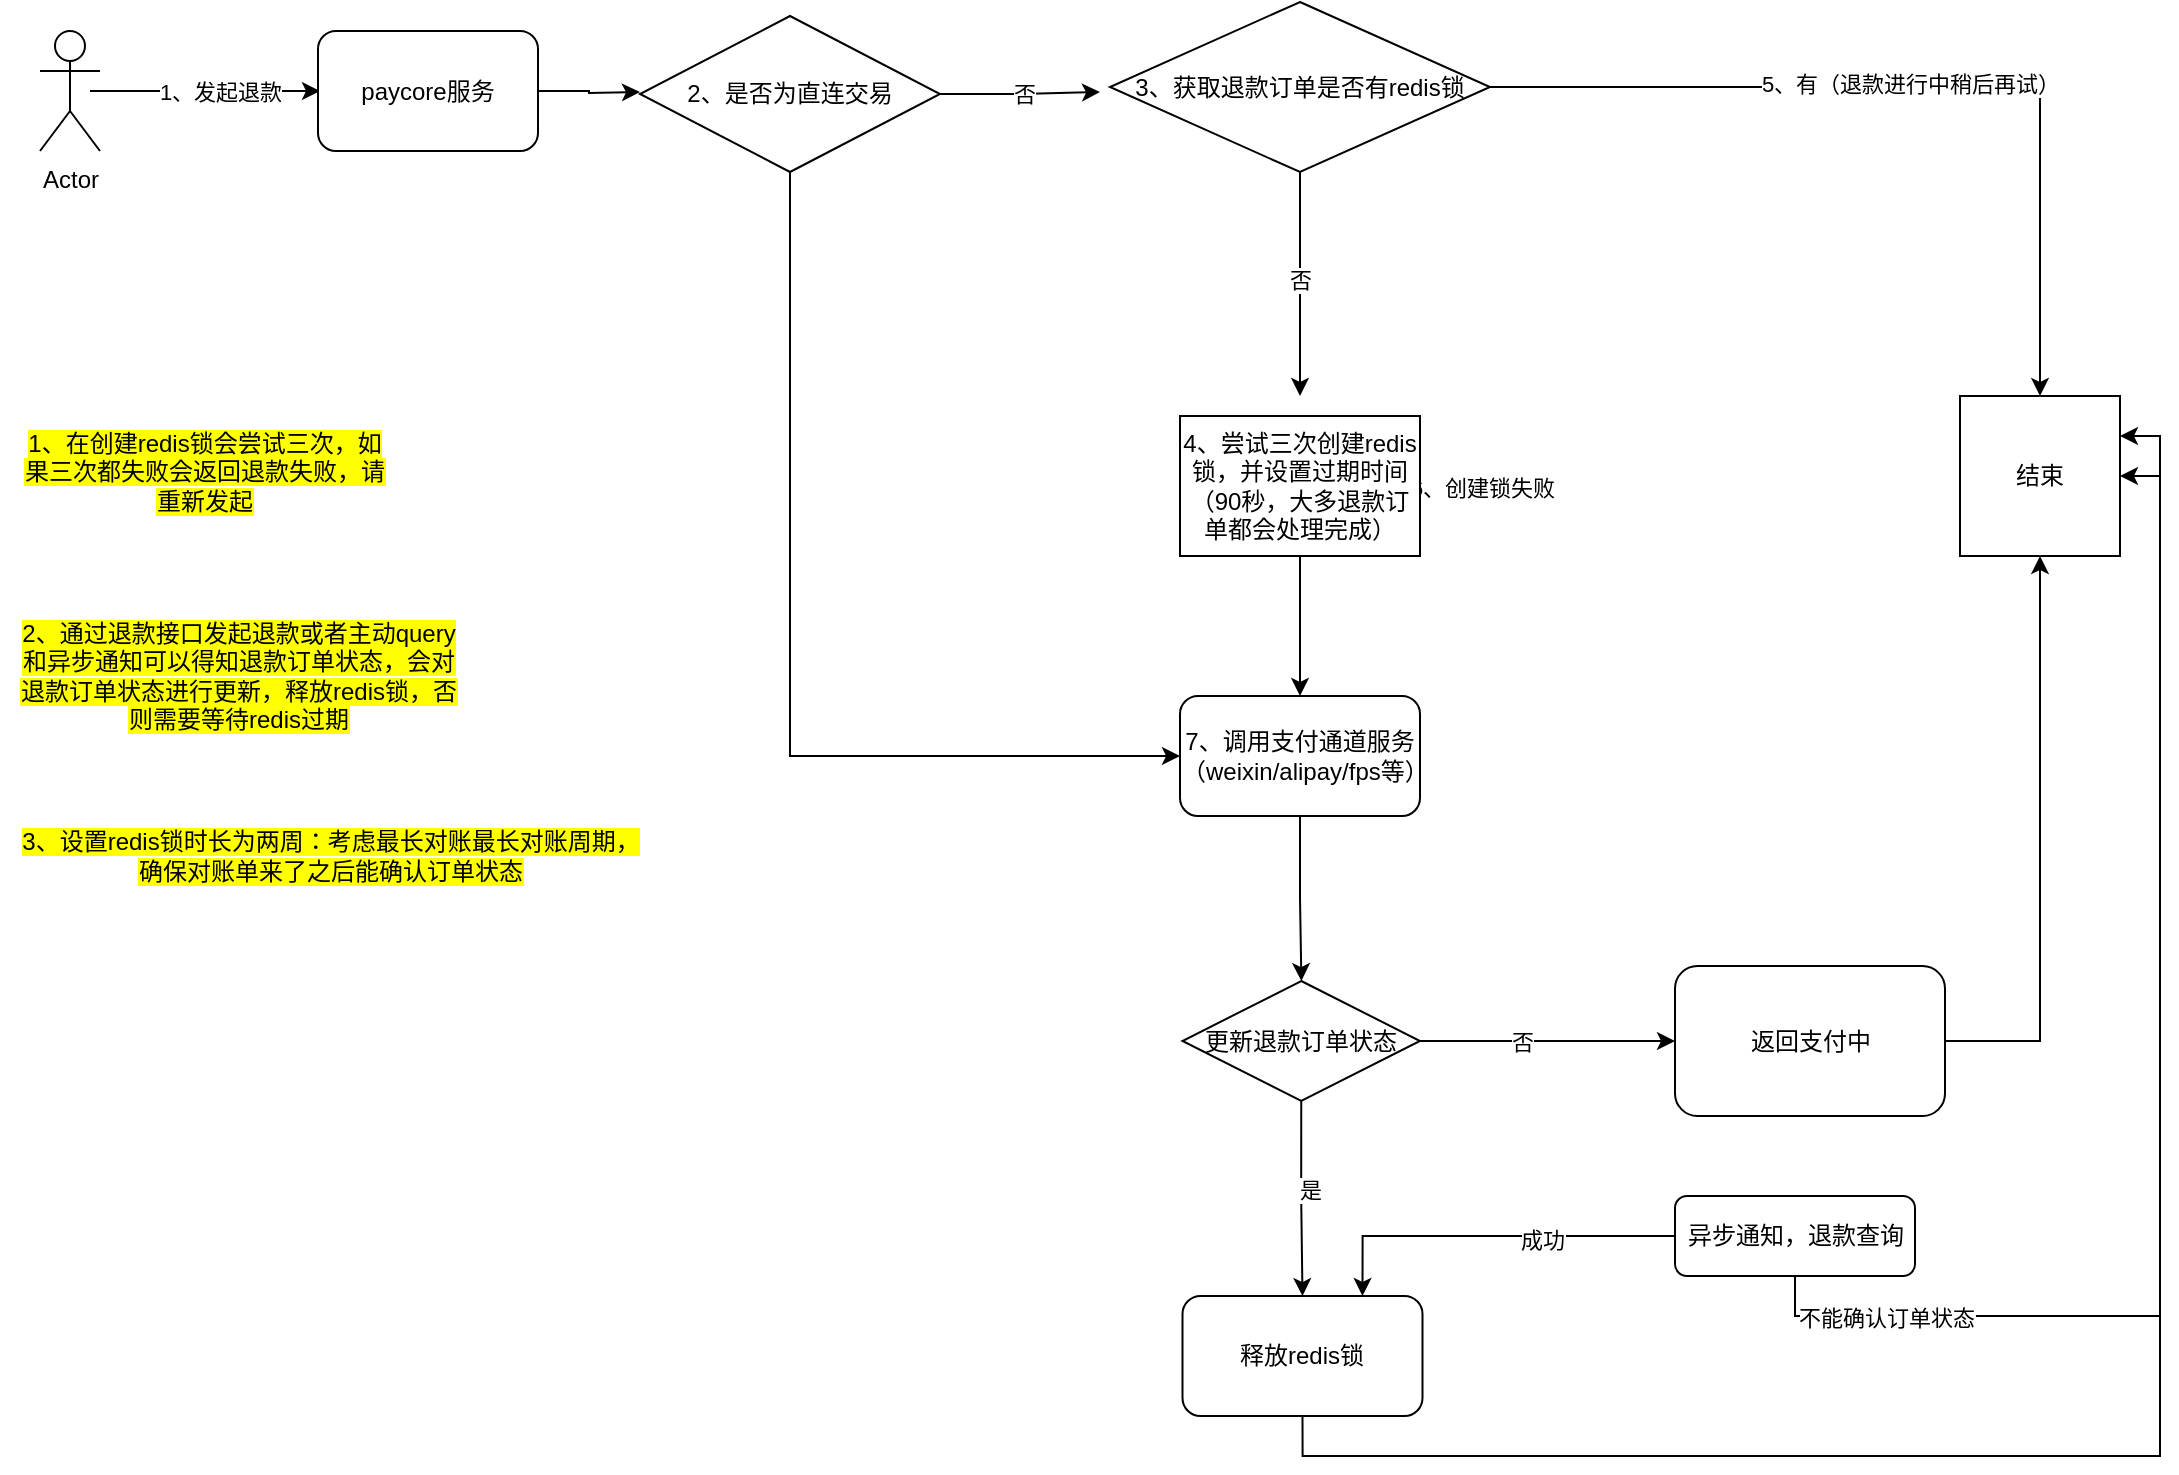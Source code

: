 <mxfile version="27.0.5">
  <diagram name="第 1 页" id="ZjrSGvgwIU7UQfZTokUd">
    <mxGraphModel dx="1426" dy="874" grid="1" gridSize="10" guides="1" tooltips="1" connect="1" arrows="1" fold="1" page="1" pageScale="1" pageWidth="827" pageHeight="1169" math="0" shadow="0">
      <root>
        <mxCell id="0" />
        <mxCell id="1" parent="0" />
        <mxCell id="QS_gzMezKBBXRja1QmdW-1" style="edgeStyle=orthogonalEdgeStyle;rounded=0;orthogonalLoop=1;jettySize=auto;html=1;exitX=0.5;exitY=0.5;exitDx=0;exitDy=0;exitPerimeter=0;" parent="1" edge="1">
          <mxGeometry relative="1" as="geometry">
            <mxPoint x="300" y="147.5" as="targetPoint" />
            <mxPoint x="185" y="147.5" as="sourcePoint" />
          </mxGeometry>
        </mxCell>
        <mxCell id="QS_gzMezKBBXRja1QmdW-2" value="1、发起退款" style="edgeLabel;html=1;align=center;verticalAlign=middle;resizable=0;points=[];" parent="QS_gzMezKBBXRja1QmdW-1" vertex="1" connectable="0">
          <mxGeometry x="-0.181" y="-4" relative="1" as="geometry">
            <mxPoint x="18" y="-4" as="offset" />
          </mxGeometry>
        </mxCell>
        <mxCell id="QS_gzMezKBBXRja1QmdW-29" style="edgeStyle=orthogonalEdgeStyle;rounded=0;orthogonalLoop=1;jettySize=auto;html=1;exitX=1;exitY=0.5;exitDx=0;exitDy=0;" parent="1" source="QS_gzMezKBBXRja1QmdW-4" edge="1">
          <mxGeometry relative="1" as="geometry">
            <mxPoint x="460" y="148" as="targetPoint" />
          </mxGeometry>
        </mxCell>
        <mxCell id="QS_gzMezKBBXRja1QmdW-4" value="paycore服务" style="rounded=1;whiteSpace=wrap;html=1;" parent="1" vertex="1">
          <mxGeometry x="299" y="117.5" width="110" height="60" as="geometry" />
        </mxCell>
        <mxCell id="QS_gzMezKBBXRja1QmdW-5" style="edgeStyle=orthogonalEdgeStyle;rounded=0;orthogonalLoop=1;jettySize=auto;html=1;exitX=1;exitY=0.5;exitDx=0;exitDy=0;entryX=0.5;entryY=0;entryDx=0;entryDy=0;" parent="1" source="QS_gzMezKBBXRja1QmdW-9" target="QS_gzMezKBBXRja1QmdW-10" edge="1">
          <mxGeometry relative="1" as="geometry">
            <mxPoint x="875" y="145" as="targetPoint" />
          </mxGeometry>
        </mxCell>
        <mxCell id="QS_gzMezKBBXRja1QmdW-6" value="5、有（退款进行中稍后再试）" style="edgeLabel;html=1;align=center;verticalAlign=middle;resizable=0;points=[];" parent="QS_gzMezKBBXRja1QmdW-5" vertex="1" connectable="0">
          <mxGeometry x="-0.079" y="-2" relative="1" as="geometry">
            <mxPoint x="12" y="-4" as="offset" />
          </mxGeometry>
        </mxCell>
        <mxCell id="uaHWE86fBP5YHGHeMzCt-16" style="edgeStyle=orthogonalEdgeStyle;rounded=0;orthogonalLoop=1;jettySize=auto;html=1;exitX=0.5;exitY=1;exitDx=0;exitDy=0;" edge="1" parent="1" source="QS_gzMezKBBXRja1QmdW-9">
          <mxGeometry relative="1" as="geometry">
            <mxPoint x="790" y="300" as="targetPoint" />
          </mxGeometry>
        </mxCell>
        <mxCell id="uaHWE86fBP5YHGHeMzCt-18" value="否" style="edgeLabel;html=1;align=center;verticalAlign=middle;resizable=0;points=[];" vertex="1" connectable="0" parent="uaHWE86fBP5YHGHeMzCt-16">
          <mxGeometry x="-0.04" relative="1" as="geometry">
            <mxPoint as="offset" />
          </mxGeometry>
        </mxCell>
        <mxCell id="QS_gzMezKBBXRja1QmdW-9" value="3、获取退款订单是否有redis锁" style="rhombus;whiteSpace=wrap;html=1;" parent="1" vertex="1">
          <mxGeometry x="695" y="103" width="190" height="85" as="geometry" />
        </mxCell>
        <mxCell id="QS_gzMezKBBXRja1QmdW-10" value="结束" style="whiteSpace=wrap;html=1;aspect=fixed;" parent="1" vertex="1">
          <mxGeometry x="1120" y="300" width="80" height="80" as="geometry" />
        </mxCell>
        <mxCell id="uaHWE86fBP5YHGHeMzCt-5" style="edgeStyle=orthogonalEdgeStyle;rounded=0;orthogonalLoop=1;jettySize=auto;html=1;" edge="1" parent="1" source="QS_gzMezKBBXRja1QmdW-12">
          <mxGeometry relative="1" as="geometry">
            <mxPoint x="910" y="345" as="targetPoint" />
          </mxGeometry>
        </mxCell>
        <mxCell id="uaHWE86fBP5YHGHeMzCt-6" value="6、创建锁失败" style="edgeLabel;html=1;align=center;verticalAlign=middle;resizable=0;points=[];" vertex="1" connectable="0" parent="uaHWE86fBP5YHGHeMzCt-5">
          <mxGeometry x="0.045" relative="1" as="geometry">
            <mxPoint as="offset" />
          </mxGeometry>
        </mxCell>
        <mxCell id="uaHWE86fBP5YHGHeMzCt-21" style="edgeStyle=orthogonalEdgeStyle;rounded=0;orthogonalLoop=1;jettySize=auto;html=1;exitX=0.5;exitY=1;exitDx=0;exitDy=0;entryX=0.5;entryY=0;entryDx=0;entryDy=0;" edge="1" parent="1" source="QS_gzMezKBBXRja1QmdW-12" target="QS_gzMezKBBXRja1QmdW-22">
          <mxGeometry relative="1" as="geometry" />
        </mxCell>
        <mxCell id="QS_gzMezKBBXRja1QmdW-12" value="4、尝试三次创建redis锁，并设置过期时间（90秒，大多退款订单都会处理完成）" style="rounded=0;whiteSpace=wrap;html=1;" parent="1" vertex="1">
          <mxGeometry x="730" y="310" width="120" height="70" as="geometry" />
        </mxCell>
        <mxCell id="QS_gzMezKBBXRja1QmdW-16" style="edgeStyle=orthogonalEdgeStyle;rounded=0;orthogonalLoop=1;jettySize=auto;html=1;exitX=0.5;exitY=1;exitDx=0;exitDy=0;entryX=0.5;entryY=0;entryDx=0;entryDy=0;" parent="1" source="QS_gzMezKBBXRja1QmdW-27" target="QS_gzMezKBBXRja1QmdW-24" edge="1">
          <mxGeometry relative="1" as="geometry">
            <mxPoint x="750" y="695" as="targetPoint" />
          </mxGeometry>
        </mxCell>
        <mxCell id="QS_gzMezKBBXRja1QmdW-34" value="是" style="edgeLabel;html=1;align=center;verticalAlign=middle;resizable=0;points=[];" parent="QS_gzMezKBBXRja1QmdW-16" vertex="1" connectable="0">
          <mxGeometry x="-0.101" y="4" relative="1" as="geometry">
            <mxPoint as="offset" />
          </mxGeometry>
        </mxCell>
        <mxCell id="QS_gzMezKBBXRja1QmdW-22" value="7、调用支付通道服务（weixin/alipay/fps等）" style="rounded=1;whiteSpace=wrap;html=1;" parent="1" vertex="1">
          <mxGeometry x="730" y="450" width="120" height="60" as="geometry" />
        </mxCell>
        <mxCell id="QS_gzMezKBBXRja1QmdW-23" style="edgeStyle=orthogonalEdgeStyle;rounded=0;orthogonalLoop=1;jettySize=auto;html=1;exitX=0.5;exitY=1;exitDx=0;exitDy=0;entryX=1;entryY=0.5;entryDx=0;entryDy=0;" parent="1" source="QS_gzMezKBBXRja1QmdW-24" target="QS_gzMezKBBXRja1QmdW-10" edge="1">
          <mxGeometry relative="1" as="geometry" />
        </mxCell>
        <mxCell id="QS_gzMezKBBXRja1QmdW-24" value="释放redis锁" style="rounded=1;whiteSpace=wrap;html=1;" parent="1" vertex="1">
          <mxGeometry x="731.25" y="750" width="120" height="60" as="geometry" />
        </mxCell>
        <mxCell id="uaHWE86fBP5YHGHeMzCt-20" style="edgeStyle=orthogonalEdgeStyle;rounded=0;orthogonalLoop=1;jettySize=auto;html=1;exitX=0;exitY=0.5;exitDx=0;exitDy=0;entryX=0.5;entryY=1;entryDx=0;entryDy=0;" edge="1" parent="1" source="QS_gzMezKBBXRja1QmdW-26" target="QS_gzMezKBBXRja1QmdW-10">
          <mxGeometry relative="1" as="geometry" />
        </mxCell>
        <mxCell id="QS_gzMezKBBXRja1QmdW-26" value="返回支付中" style="rounded=1;whiteSpace=wrap;html=1;direction=west;" parent="1" vertex="1">
          <mxGeometry x="977.5" y="585" width="135" height="75" as="geometry" />
        </mxCell>
        <mxCell id="QS_gzMezKBBXRja1QmdW-28" value="Actor" style="shape=umlActor;verticalLabelPosition=bottom;verticalAlign=top;html=1;outlineConnect=0;" parent="1" vertex="1">
          <mxGeometry x="160" y="117.5" width="30" height="60" as="geometry" />
        </mxCell>
        <mxCell id="QS_gzMezKBBXRja1QmdW-31" style="edgeStyle=orthogonalEdgeStyle;rounded=0;orthogonalLoop=1;jettySize=auto;html=1;exitX=1;exitY=0.5;exitDx=0;exitDy=0;" parent="1" source="QS_gzMezKBBXRja1QmdW-30" edge="1">
          <mxGeometry relative="1" as="geometry">
            <mxPoint x="690" y="148" as="targetPoint" />
          </mxGeometry>
        </mxCell>
        <mxCell id="QS_gzMezKBBXRja1QmdW-32" value="否" style="edgeLabel;html=1;align=center;verticalAlign=middle;resizable=0;points=[];" parent="QS_gzMezKBBXRja1QmdW-31" vertex="1" connectable="0">
          <mxGeometry x="0.043" relative="1" as="geometry">
            <mxPoint as="offset" />
          </mxGeometry>
        </mxCell>
        <mxCell id="QS_gzMezKBBXRja1QmdW-33" style="edgeStyle=orthogonalEdgeStyle;rounded=0;orthogonalLoop=1;jettySize=auto;html=1;exitX=0.5;exitY=1;exitDx=0;exitDy=0;entryX=0;entryY=0.5;entryDx=0;entryDy=0;" parent="1" source="QS_gzMezKBBXRja1QmdW-30" target="QS_gzMezKBBXRja1QmdW-22" edge="1">
          <mxGeometry relative="1" as="geometry" />
        </mxCell>
        <mxCell id="QS_gzMezKBBXRja1QmdW-30" value="2、是否为直连交易" style="rhombus;whiteSpace=wrap;html=1;" parent="1" vertex="1">
          <mxGeometry x="460" y="110" width="150" height="78" as="geometry" />
        </mxCell>
        <mxCell id="uaHWE86fBP5YHGHeMzCt-2" value="" style="edgeStyle=orthogonalEdgeStyle;rounded=0;orthogonalLoop=1;jettySize=auto;html=1;exitX=0.5;exitY=1;exitDx=0;exitDy=0;" edge="1" parent="1" source="QS_gzMezKBBXRja1QmdW-22" target="QS_gzMezKBBXRja1QmdW-27">
          <mxGeometry relative="1" as="geometry">
            <mxPoint x="750" y="595" as="targetPoint" />
            <mxPoint x="750" y="510" as="sourcePoint" />
          </mxGeometry>
        </mxCell>
        <mxCell id="uaHWE86fBP5YHGHeMzCt-7" style="edgeStyle=orthogonalEdgeStyle;rounded=0;orthogonalLoop=1;jettySize=auto;html=1;entryX=1;entryY=0.5;entryDx=0;entryDy=0;" edge="1" parent="1" source="QS_gzMezKBBXRja1QmdW-27" target="QS_gzMezKBBXRja1QmdW-26">
          <mxGeometry relative="1" as="geometry" />
        </mxCell>
        <mxCell id="uaHWE86fBP5YHGHeMzCt-8" value="否" style="edgeLabel;html=1;align=center;verticalAlign=middle;resizable=0;points=[];" vertex="1" connectable="0" parent="uaHWE86fBP5YHGHeMzCt-7">
          <mxGeometry x="-0.2" relative="1" as="geometry">
            <mxPoint as="offset" />
          </mxGeometry>
        </mxCell>
        <mxCell id="QS_gzMezKBBXRja1QmdW-27" value="更新退款订单状态" style="rhombus;whiteSpace=wrap;html=1;" parent="1" vertex="1">
          <mxGeometry x="731.25" y="592.5" width="118.75" height="60" as="geometry" />
        </mxCell>
        <mxCell id="uaHWE86fBP5YHGHeMzCt-12" style="edgeStyle=orthogonalEdgeStyle;rounded=0;orthogonalLoop=1;jettySize=auto;html=1;exitX=0;exitY=0.5;exitDx=0;exitDy=0;entryX=0.75;entryY=0;entryDx=0;entryDy=0;" edge="1" parent="1" source="uaHWE86fBP5YHGHeMzCt-10" target="QS_gzMezKBBXRja1QmdW-24">
          <mxGeometry relative="1" as="geometry" />
        </mxCell>
        <mxCell id="uaHWE86fBP5YHGHeMzCt-13" value="成功" style="edgeLabel;html=1;align=center;verticalAlign=middle;resizable=0;points=[];" vertex="1" connectable="0" parent="uaHWE86fBP5YHGHeMzCt-12">
          <mxGeometry x="-0.286" y="2" relative="1" as="geometry">
            <mxPoint as="offset" />
          </mxGeometry>
        </mxCell>
        <mxCell id="uaHWE86fBP5YHGHeMzCt-14" style="edgeStyle=orthogonalEdgeStyle;rounded=0;orthogonalLoop=1;jettySize=auto;html=1;exitX=0.5;exitY=1;exitDx=0;exitDy=0;entryX=1;entryY=0.25;entryDx=0;entryDy=0;" edge="1" parent="1" source="uaHWE86fBP5YHGHeMzCt-10" target="QS_gzMezKBBXRja1QmdW-10">
          <mxGeometry relative="1" as="geometry" />
        </mxCell>
        <mxCell id="uaHWE86fBP5YHGHeMzCt-15" value="不能确认订单状态" style="edgeLabel;html=1;align=center;verticalAlign=middle;resizable=0;points=[];" vertex="1" connectable="0" parent="uaHWE86fBP5YHGHeMzCt-14">
          <mxGeometry x="-0.802" y="-1" relative="1" as="geometry">
            <mxPoint as="offset" />
          </mxGeometry>
        </mxCell>
        <mxCell id="uaHWE86fBP5YHGHeMzCt-10" value="异步通知，退款查询" style="rounded=1;whiteSpace=wrap;html=1;" vertex="1" parent="1">
          <mxGeometry x="977.5" y="700" width="120" height="40" as="geometry" />
        </mxCell>
        <mxCell id="uaHWE86fBP5YHGHeMzCt-22" value="&lt;mark data-mark-visibility=&quot;visible&quot; data-mark-color-type=&quot;1&quot; data-mark-source-type=&quot;3&quot; data-mark-type=&quot;text&quot; data-mark-id=&quot;7324708390838470575&quot; class=&quot;&quot;&gt;&lt;mark data-mark-visibility=&quot;visible&quot; data-mark-color-type=&quot;1&quot; data-mark-source-type=&quot;3&quot; data-mark-type=&quot;text&quot; data-mark-id=&quot;7324708390838470575&quot; class=&quot;&quot;&gt;1、在创建redis锁会尝试三次，如果三次都失败会返回退款失败，请重新发起&lt;/mark&gt;&lt;/mark&gt;" style="text;html=1;align=center;verticalAlign=middle;whiteSpace=wrap;rounded=0;" vertex="1" parent="1">
          <mxGeometry x="150" y="310" width="185" height="55" as="geometry" />
        </mxCell>
        <mxCell id="uaHWE86fBP5YHGHeMzCt-23" value="&lt;mark data-mark-visibility=&quot;visible&quot; data-mark-color-type=&quot;1&quot; data-mark-source-type=&quot;3&quot; data-mark-type=&quot;text&quot; data-mark-id=&quot;PrKLH34haVEnXJBmRJQqH&quot; class=&quot;&quot;&gt;&lt;mark data-mark-visibility=&quot;visible&quot; data-mark-color-type=&quot;1&quot; data-mark-source-type=&quot;3&quot; data-mark-type=&quot;text&quot; data-mark-id=&quot;vgU_78t6HjaXvpYLdzc9c&quot; class=&quot;&quot;&gt;2、通过退款接口发起退款或者主动query和异步通知可以得知退款订单状态，会对退款订单状态进行更新，释放redis锁，否则需要等待redis过期&lt;/mark&gt;&lt;/mark&gt;" style="text;html=1;align=center;verticalAlign=middle;whiteSpace=wrap;rounded=0;" vertex="1" parent="1">
          <mxGeometry x="147.5" y="390" width="222.5" height="100" as="geometry" />
        </mxCell>
        <mxCell id="uaHWE86fBP5YHGHeMzCt-25" value="&lt;mark data-mark-visibility=&quot;visible&quot; data-mark-color-type=&quot;1&quot; data-mark-source-type=&quot;3&quot; data-mark-type=&quot;text&quot; data-mark-id=&quot;w3ahEfMS6Rrec4-Or3b4y&quot; class=&quot;&quot;&gt;3、设置redis锁时长为两周：考虑最长对账最长对账周期，&lt;/mark&gt;&lt;div&gt;&lt;mark data-mark-visibility=&quot;visible&quot; data-mark-color-type=&quot;1&quot; data-mark-source-type=&quot;3&quot; data-mark-type=&quot;text&quot; data-mark-id=&quot;w3ahEfMS6Rrec4-Or3b4y&quot; class=&quot;&quot;&gt;确保对账单来了之后能确认订单状态&lt;/mark&gt;&lt;/div&gt;" style="text;html=1;align=center;verticalAlign=middle;resizable=0;points=[];autosize=1;strokeColor=none;fillColor=none;" vertex="1" parent="1">
          <mxGeometry x="140" y="510" width="330" height="40" as="geometry" />
        </mxCell>
      </root>
    </mxGraphModel>
  </diagram>
</mxfile>
